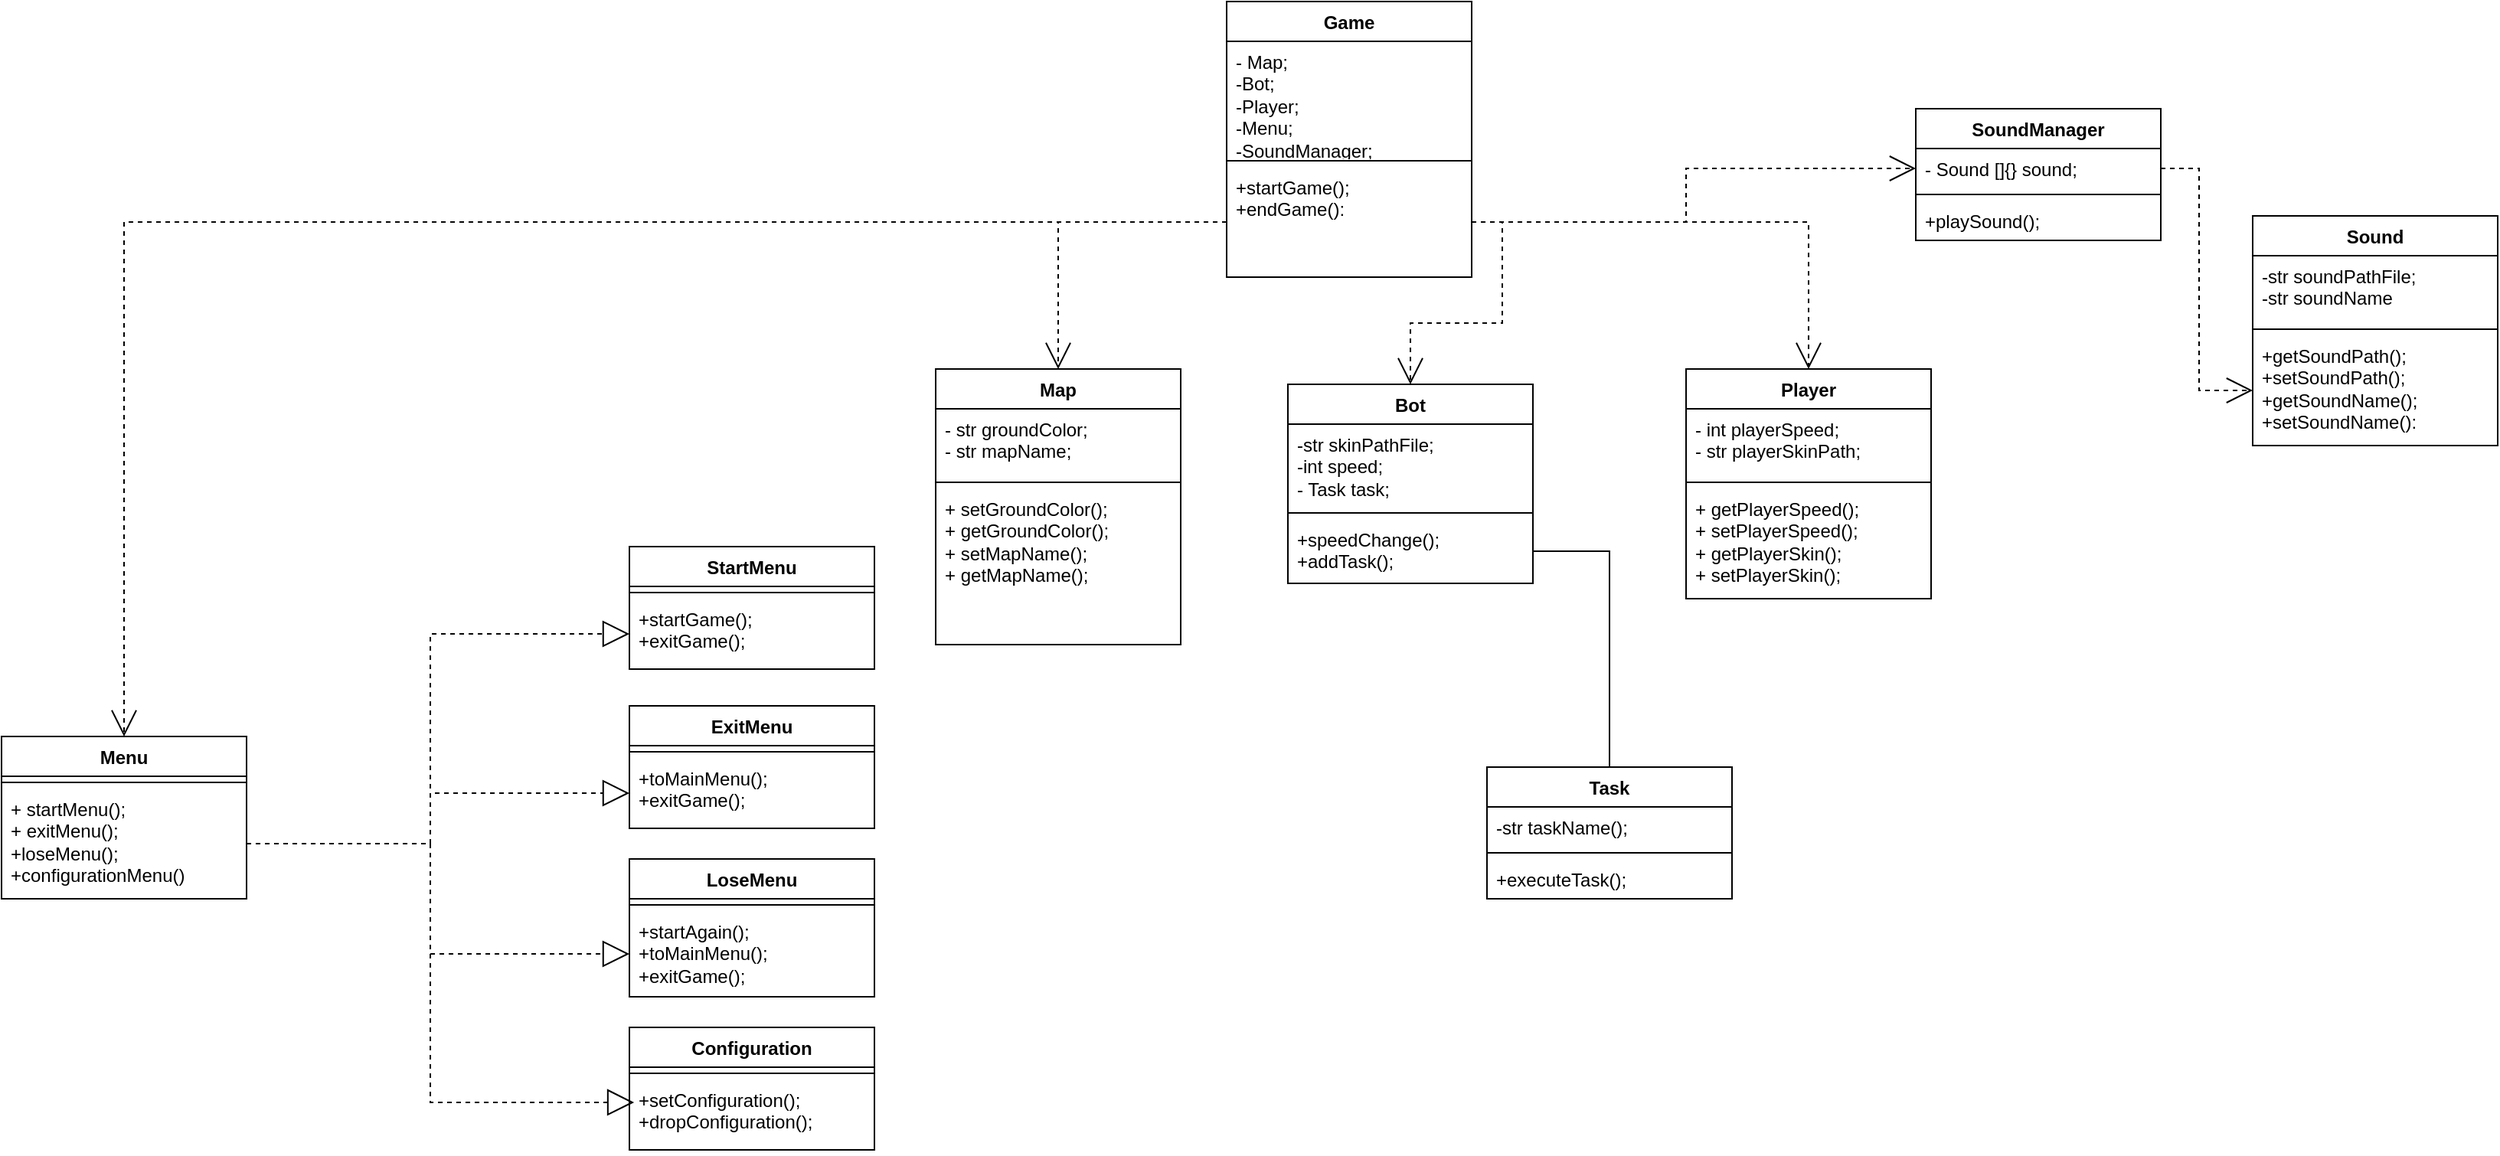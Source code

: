 <mxfile version="23.0.0" type="device">
  <diagram name="Сторінка-1" id="H6RaVZmjDNcuzfpBkeKo">
    <mxGraphModel dx="2261" dy="1915" grid="1" gridSize="10" guides="1" tooltips="1" connect="1" arrows="1" fold="1" page="1" pageScale="1" pageWidth="827" pageHeight="1169" math="0" shadow="0">
      <root>
        <mxCell id="0" />
        <mxCell id="1" parent="0" />
        <mxCell id="8uitaqklSMUwjexbmV4y-21" value="Player" style="swimlane;fontStyle=1;align=center;verticalAlign=top;childLayout=stackLayout;horizontal=1;startSize=26;horizontalStack=0;resizeParent=1;resizeParentMax=0;resizeLast=0;collapsible=1;marginBottom=0;whiteSpace=wrap;html=1;" vertex="1" parent="1">
          <mxGeometry x="570" y="50" width="160" height="150" as="geometry" />
        </mxCell>
        <mxCell id="8uitaqklSMUwjexbmV4y-22" value="- int playerSpeed;&lt;br&gt;- str playerSkinPath;" style="text;strokeColor=none;fillColor=none;align=left;verticalAlign=top;spacingLeft=4;spacingRight=4;overflow=hidden;rotatable=0;points=[[0,0.5],[1,0.5]];portConstraint=eastwest;whiteSpace=wrap;html=1;" vertex="1" parent="8uitaqklSMUwjexbmV4y-21">
          <mxGeometry y="26" width="160" height="44" as="geometry" />
        </mxCell>
        <mxCell id="8uitaqklSMUwjexbmV4y-23" value="" style="line;strokeWidth=1;fillColor=none;align=left;verticalAlign=middle;spacingTop=-1;spacingLeft=3;spacingRight=3;rotatable=0;labelPosition=right;points=[];portConstraint=eastwest;strokeColor=inherit;" vertex="1" parent="8uitaqklSMUwjexbmV4y-21">
          <mxGeometry y="70" width="160" height="8" as="geometry" />
        </mxCell>
        <mxCell id="8uitaqklSMUwjexbmV4y-24" value="+ getPlayerSpeed();&lt;br&gt;+ setPlayerSpeed();&lt;br&gt;+ getPlayerSkin();&lt;br&gt;+ setPlayerSkin();" style="text;strokeColor=none;fillColor=none;align=left;verticalAlign=top;spacingLeft=4;spacingRight=4;overflow=hidden;rotatable=0;points=[[0,0.5],[1,0.5]];portConstraint=eastwest;whiteSpace=wrap;html=1;" vertex="1" parent="8uitaqklSMUwjexbmV4y-21">
          <mxGeometry y="78" width="160" height="72" as="geometry" />
        </mxCell>
        <mxCell id="8uitaqklSMUwjexbmV4y-29" value="Map" style="swimlane;fontStyle=1;align=center;verticalAlign=top;childLayout=stackLayout;horizontal=1;startSize=26;horizontalStack=0;resizeParent=1;resizeParentMax=0;resizeLast=0;collapsible=1;marginBottom=0;whiteSpace=wrap;html=1;" vertex="1" parent="1">
          <mxGeometry x="80" y="50" width="160" height="180" as="geometry" />
        </mxCell>
        <mxCell id="8uitaqklSMUwjexbmV4y-30" value="- str groundColor;&lt;br&gt;- str mapName;" style="text;strokeColor=none;fillColor=none;align=left;verticalAlign=top;spacingLeft=4;spacingRight=4;overflow=hidden;rotatable=0;points=[[0,0.5],[1,0.5]];portConstraint=eastwest;whiteSpace=wrap;html=1;" vertex="1" parent="8uitaqklSMUwjexbmV4y-29">
          <mxGeometry y="26" width="160" height="44" as="geometry" />
        </mxCell>
        <mxCell id="8uitaqklSMUwjexbmV4y-31" value="" style="line;strokeWidth=1;fillColor=none;align=left;verticalAlign=middle;spacingTop=-1;spacingLeft=3;spacingRight=3;rotatable=0;labelPosition=right;points=[];portConstraint=eastwest;strokeColor=inherit;" vertex="1" parent="8uitaqklSMUwjexbmV4y-29">
          <mxGeometry y="70" width="160" height="8" as="geometry" />
        </mxCell>
        <mxCell id="8uitaqklSMUwjexbmV4y-32" value="+ setGroundColor();&lt;br&gt;+ getGroundColor();&lt;br&gt;+ setMapName();&lt;br&gt;+ getMapName();" style="text;strokeColor=none;fillColor=none;align=left;verticalAlign=top;spacingLeft=4;spacingRight=4;overflow=hidden;rotatable=0;points=[[0,0.5],[1,0.5]];portConstraint=eastwest;whiteSpace=wrap;html=1;" vertex="1" parent="8uitaqklSMUwjexbmV4y-29">
          <mxGeometry y="78" width="160" height="102" as="geometry" />
        </mxCell>
        <mxCell id="8uitaqklSMUwjexbmV4y-33" value="Menu" style="swimlane;fontStyle=1;align=center;verticalAlign=top;childLayout=stackLayout;horizontal=1;startSize=26;horizontalStack=0;resizeParent=1;resizeParentMax=0;resizeLast=0;collapsible=1;marginBottom=0;whiteSpace=wrap;html=1;" vertex="1" parent="1">
          <mxGeometry x="-530" y="290" width="160" height="106" as="geometry" />
        </mxCell>
        <mxCell id="8uitaqklSMUwjexbmV4y-35" value="" style="line;strokeWidth=1;fillColor=none;align=left;verticalAlign=middle;spacingTop=-1;spacingLeft=3;spacingRight=3;rotatable=0;labelPosition=right;points=[];portConstraint=eastwest;strokeColor=inherit;" vertex="1" parent="8uitaqklSMUwjexbmV4y-33">
          <mxGeometry y="26" width="160" height="8" as="geometry" />
        </mxCell>
        <mxCell id="8uitaqklSMUwjexbmV4y-36" value="+ startMenu();&lt;br&gt;+ exitMenu();&lt;br&gt;+loseMenu();&lt;br&gt;+configurationMenu()" style="text;strokeColor=none;fillColor=none;align=left;verticalAlign=top;spacingLeft=4;spacingRight=4;overflow=hidden;rotatable=0;points=[[0,0.5],[1,0.5]];portConstraint=eastwest;whiteSpace=wrap;html=1;" vertex="1" parent="8uitaqklSMUwjexbmV4y-33">
          <mxGeometry y="34" width="160" height="72" as="geometry" />
        </mxCell>
        <mxCell id="8uitaqklSMUwjexbmV4y-41" value="Bot" style="swimlane;fontStyle=1;align=center;verticalAlign=top;childLayout=stackLayout;horizontal=1;startSize=26;horizontalStack=0;resizeParent=1;resizeParentMax=0;resizeLast=0;collapsible=1;marginBottom=0;whiteSpace=wrap;html=1;" vertex="1" parent="1">
          <mxGeometry x="310" y="60" width="160" height="130" as="geometry" />
        </mxCell>
        <mxCell id="8uitaqklSMUwjexbmV4y-42" value="-str skinPathFile;&lt;br&gt;-int speed;&lt;br&gt;- Task task;" style="text;strokeColor=none;fillColor=none;align=left;verticalAlign=top;spacingLeft=4;spacingRight=4;overflow=hidden;rotatable=0;points=[[0,0.5],[1,0.5]];portConstraint=eastwest;whiteSpace=wrap;html=1;" vertex="1" parent="8uitaqklSMUwjexbmV4y-41">
          <mxGeometry y="26" width="160" height="54" as="geometry" />
        </mxCell>
        <mxCell id="8uitaqklSMUwjexbmV4y-43" value="" style="line;strokeWidth=1;fillColor=none;align=left;verticalAlign=middle;spacingTop=-1;spacingLeft=3;spacingRight=3;rotatable=0;labelPosition=right;points=[];portConstraint=eastwest;strokeColor=inherit;" vertex="1" parent="8uitaqklSMUwjexbmV4y-41">
          <mxGeometry y="80" width="160" height="8" as="geometry" />
        </mxCell>
        <mxCell id="8uitaqklSMUwjexbmV4y-44" value="+speedChange();&lt;br&gt;+addTask();&lt;br&gt;" style="text;strokeColor=none;fillColor=none;align=left;verticalAlign=top;spacingLeft=4;spacingRight=4;overflow=hidden;rotatable=0;points=[[0,0.5],[1,0.5]];portConstraint=eastwest;whiteSpace=wrap;html=1;" vertex="1" parent="8uitaqklSMUwjexbmV4y-41">
          <mxGeometry y="88" width="160" height="42" as="geometry" />
        </mxCell>
        <mxCell id="8uitaqklSMUwjexbmV4y-45" value="Game" style="swimlane;fontStyle=1;align=center;verticalAlign=top;childLayout=stackLayout;horizontal=1;startSize=26;horizontalStack=0;resizeParent=1;resizeParentMax=0;resizeLast=0;collapsible=1;marginBottom=0;whiteSpace=wrap;html=1;" vertex="1" parent="1">
          <mxGeometry x="270" y="-190" width="160" height="180" as="geometry" />
        </mxCell>
        <mxCell id="8uitaqklSMUwjexbmV4y-46" value="- Map;&lt;br&gt;-Bot;&lt;br&gt;-Player;&lt;br&gt;-Menu;&lt;br&gt;-SoundManager;" style="text;strokeColor=none;fillColor=none;align=left;verticalAlign=top;spacingLeft=4;spacingRight=4;overflow=hidden;rotatable=0;points=[[0,0.5],[1,0.5]];portConstraint=eastwest;whiteSpace=wrap;html=1;" vertex="1" parent="8uitaqklSMUwjexbmV4y-45">
          <mxGeometry y="26" width="160" height="74" as="geometry" />
        </mxCell>
        <mxCell id="8uitaqklSMUwjexbmV4y-47" value="" style="line;strokeWidth=1;fillColor=none;align=left;verticalAlign=middle;spacingTop=-1;spacingLeft=3;spacingRight=3;rotatable=0;labelPosition=right;points=[];portConstraint=eastwest;strokeColor=inherit;" vertex="1" parent="8uitaqklSMUwjexbmV4y-45">
          <mxGeometry y="100" width="160" height="8" as="geometry" />
        </mxCell>
        <mxCell id="8uitaqklSMUwjexbmV4y-48" value="+startGame();&lt;br&gt;+endGame():" style="text;strokeColor=none;fillColor=none;align=left;verticalAlign=top;spacingLeft=4;spacingRight=4;overflow=hidden;rotatable=0;points=[[0,0.5],[1,0.5]];portConstraint=eastwest;whiteSpace=wrap;html=1;" vertex="1" parent="8uitaqklSMUwjexbmV4y-45">
          <mxGeometry y="108" width="160" height="72" as="geometry" />
        </mxCell>
        <mxCell id="8uitaqklSMUwjexbmV4y-49" value="SoundManager" style="swimlane;fontStyle=1;align=center;verticalAlign=top;childLayout=stackLayout;horizontal=1;startSize=26;horizontalStack=0;resizeParent=1;resizeParentMax=0;resizeLast=0;collapsible=1;marginBottom=0;whiteSpace=wrap;html=1;" vertex="1" parent="1">
          <mxGeometry x="720" y="-120" width="160" height="86" as="geometry" />
        </mxCell>
        <mxCell id="8uitaqklSMUwjexbmV4y-50" value="- Sound []{} sound;" style="text;strokeColor=none;fillColor=none;align=left;verticalAlign=top;spacingLeft=4;spacingRight=4;overflow=hidden;rotatable=0;points=[[0,0.5],[1,0.5]];portConstraint=eastwest;whiteSpace=wrap;html=1;" vertex="1" parent="8uitaqklSMUwjexbmV4y-49">
          <mxGeometry y="26" width="160" height="26" as="geometry" />
        </mxCell>
        <mxCell id="8uitaqklSMUwjexbmV4y-51" value="" style="line;strokeWidth=1;fillColor=none;align=left;verticalAlign=middle;spacingTop=-1;spacingLeft=3;spacingRight=3;rotatable=0;labelPosition=right;points=[];portConstraint=eastwest;strokeColor=inherit;" vertex="1" parent="8uitaqklSMUwjexbmV4y-49">
          <mxGeometry y="52" width="160" height="8" as="geometry" />
        </mxCell>
        <mxCell id="8uitaqklSMUwjexbmV4y-52" value="+playSound();" style="text;strokeColor=none;fillColor=none;align=left;verticalAlign=top;spacingLeft=4;spacingRight=4;overflow=hidden;rotatable=0;points=[[0,0.5],[1,0.5]];portConstraint=eastwest;whiteSpace=wrap;html=1;" vertex="1" parent="8uitaqklSMUwjexbmV4y-49">
          <mxGeometry y="60" width="160" height="26" as="geometry" />
        </mxCell>
        <mxCell id="8uitaqklSMUwjexbmV4y-53" value="Configuration" style="swimlane;fontStyle=1;align=center;verticalAlign=top;childLayout=stackLayout;horizontal=1;startSize=26;horizontalStack=0;resizeParent=1;resizeParentMax=0;resizeLast=0;collapsible=1;marginBottom=0;whiteSpace=wrap;html=1;" vertex="1" parent="1">
          <mxGeometry x="-120" y="480" width="160" height="80" as="geometry" />
        </mxCell>
        <mxCell id="8uitaqklSMUwjexbmV4y-55" value="" style="line;strokeWidth=1;fillColor=none;align=left;verticalAlign=middle;spacingTop=-1;spacingLeft=3;spacingRight=3;rotatable=0;labelPosition=right;points=[];portConstraint=eastwest;strokeColor=inherit;" vertex="1" parent="8uitaqklSMUwjexbmV4y-53">
          <mxGeometry y="26" width="160" height="8" as="geometry" />
        </mxCell>
        <mxCell id="8uitaqklSMUwjexbmV4y-56" value="+setConfiguration();&lt;br&gt;+dropConfiguration();&lt;br&gt;" style="text;strokeColor=none;fillColor=none;align=left;verticalAlign=top;spacingLeft=4;spacingRight=4;overflow=hidden;rotatable=0;points=[[0,0.5],[1,0.5]];portConstraint=eastwest;whiteSpace=wrap;html=1;" vertex="1" parent="8uitaqklSMUwjexbmV4y-53">
          <mxGeometry y="34" width="160" height="46" as="geometry" />
        </mxCell>
        <mxCell id="8uitaqklSMUwjexbmV4y-57" value="StartMenu" style="swimlane;fontStyle=1;align=center;verticalAlign=top;childLayout=stackLayout;horizontal=1;startSize=26;horizontalStack=0;resizeParent=1;resizeParentMax=0;resizeLast=0;collapsible=1;marginBottom=0;whiteSpace=wrap;html=1;" vertex="1" parent="1">
          <mxGeometry x="-120" y="166" width="160" height="80" as="geometry" />
        </mxCell>
        <mxCell id="8uitaqklSMUwjexbmV4y-59" value="" style="line;strokeWidth=1;fillColor=none;align=left;verticalAlign=middle;spacingTop=-1;spacingLeft=3;spacingRight=3;rotatable=0;labelPosition=right;points=[];portConstraint=eastwest;strokeColor=inherit;" vertex="1" parent="8uitaqklSMUwjexbmV4y-57">
          <mxGeometry y="26" width="160" height="8" as="geometry" />
        </mxCell>
        <mxCell id="8uitaqklSMUwjexbmV4y-60" value="+startGame();&lt;br&gt;+exitGame();" style="text;strokeColor=none;fillColor=none;align=left;verticalAlign=top;spacingLeft=4;spacingRight=4;overflow=hidden;rotatable=0;points=[[0,0.5],[1,0.5]];portConstraint=eastwest;whiteSpace=wrap;html=1;" vertex="1" parent="8uitaqklSMUwjexbmV4y-57">
          <mxGeometry y="34" width="160" height="46" as="geometry" />
        </mxCell>
        <mxCell id="8uitaqklSMUwjexbmV4y-61" value="LoseMenu" style="swimlane;fontStyle=1;align=center;verticalAlign=top;childLayout=stackLayout;horizontal=1;startSize=26;horizontalStack=0;resizeParent=1;resizeParentMax=0;resizeLast=0;collapsible=1;marginBottom=0;whiteSpace=wrap;html=1;" vertex="1" parent="1">
          <mxGeometry x="-120" y="370" width="160" height="90" as="geometry" />
        </mxCell>
        <mxCell id="8uitaqklSMUwjexbmV4y-63" value="" style="line;strokeWidth=1;fillColor=none;align=left;verticalAlign=middle;spacingTop=-1;spacingLeft=3;spacingRight=3;rotatable=0;labelPosition=right;points=[];portConstraint=eastwest;strokeColor=inherit;" vertex="1" parent="8uitaqklSMUwjexbmV4y-61">
          <mxGeometry y="26" width="160" height="8" as="geometry" />
        </mxCell>
        <mxCell id="8uitaqklSMUwjexbmV4y-64" value="+startAgain();&lt;br&gt;+toMainMenu();&lt;br&gt;+exitGame();" style="text;strokeColor=none;fillColor=none;align=left;verticalAlign=top;spacingLeft=4;spacingRight=4;overflow=hidden;rotatable=0;points=[[0,0.5],[1,0.5]];portConstraint=eastwest;whiteSpace=wrap;html=1;" vertex="1" parent="8uitaqklSMUwjexbmV4y-61">
          <mxGeometry y="34" width="160" height="56" as="geometry" />
        </mxCell>
        <mxCell id="8uitaqklSMUwjexbmV4y-65" value="ExitMenu" style="swimlane;fontStyle=1;align=center;verticalAlign=top;childLayout=stackLayout;horizontal=1;startSize=26;horizontalStack=0;resizeParent=1;resizeParentMax=0;resizeLast=0;collapsible=1;marginBottom=0;whiteSpace=wrap;html=1;" vertex="1" parent="1">
          <mxGeometry x="-120" y="270" width="160" height="80" as="geometry" />
        </mxCell>
        <mxCell id="8uitaqklSMUwjexbmV4y-67" value="" style="line;strokeWidth=1;fillColor=none;align=left;verticalAlign=middle;spacingTop=-1;spacingLeft=3;spacingRight=3;rotatable=0;labelPosition=right;points=[];portConstraint=eastwest;strokeColor=inherit;" vertex="1" parent="8uitaqklSMUwjexbmV4y-65">
          <mxGeometry y="26" width="160" height="8" as="geometry" />
        </mxCell>
        <mxCell id="8uitaqklSMUwjexbmV4y-68" value="+toMainMenu();&lt;br&gt;+exitGame();" style="text;strokeColor=none;fillColor=none;align=left;verticalAlign=top;spacingLeft=4;spacingRight=4;overflow=hidden;rotatable=0;points=[[0,0.5],[1,0.5]];portConstraint=eastwest;whiteSpace=wrap;html=1;" vertex="1" parent="8uitaqklSMUwjexbmV4y-65">
          <mxGeometry y="34" width="160" height="46" as="geometry" />
        </mxCell>
        <mxCell id="8uitaqklSMUwjexbmV4y-88" style="edgeStyle=orthogonalEdgeStyle;rounded=0;orthogonalLoop=1;jettySize=auto;html=1;exitX=0.5;exitY=0;exitDx=0;exitDy=0;entryX=1;entryY=0.5;entryDx=0;entryDy=0;endArrow=none;endFill=0;endSize=15;" edge="1" parent="1" source="8uitaqklSMUwjexbmV4y-69" target="8uitaqklSMUwjexbmV4y-44">
          <mxGeometry relative="1" as="geometry" />
        </mxCell>
        <mxCell id="8uitaqklSMUwjexbmV4y-69" value="Task" style="swimlane;fontStyle=1;align=center;verticalAlign=top;childLayout=stackLayout;horizontal=1;startSize=26;horizontalStack=0;resizeParent=1;resizeParentMax=0;resizeLast=0;collapsible=1;marginBottom=0;whiteSpace=wrap;html=1;" vertex="1" parent="1">
          <mxGeometry x="440" y="310" width="160" height="86" as="geometry" />
        </mxCell>
        <mxCell id="8uitaqklSMUwjexbmV4y-70" value="-str taskName();" style="text;strokeColor=none;fillColor=none;align=left;verticalAlign=top;spacingLeft=4;spacingRight=4;overflow=hidden;rotatable=0;points=[[0,0.5],[1,0.5]];portConstraint=eastwest;whiteSpace=wrap;html=1;" vertex="1" parent="8uitaqklSMUwjexbmV4y-69">
          <mxGeometry y="26" width="160" height="26" as="geometry" />
        </mxCell>
        <mxCell id="8uitaqklSMUwjexbmV4y-71" value="" style="line;strokeWidth=1;fillColor=none;align=left;verticalAlign=middle;spacingTop=-1;spacingLeft=3;spacingRight=3;rotatable=0;labelPosition=right;points=[];portConstraint=eastwest;strokeColor=inherit;" vertex="1" parent="8uitaqklSMUwjexbmV4y-69">
          <mxGeometry y="52" width="160" height="8" as="geometry" />
        </mxCell>
        <mxCell id="8uitaqklSMUwjexbmV4y-72" value="+executeTask();" style="text;strokeColor=none;fillColor=none;align=left;verticalAlign=top;spacingLeft=4;spacingRight=4;overflow=hidden;rotatable=0;points=[[0,0.5],[1,0.5]];portConstraint=eastwest;whiteSpace=wrap;html=1;" vertex="1" parent="8uitaqklSMUwjexbmV4y-69">
          <mxGeometry y="60" width="160" height="26" as="geometry" />
        </mxCell>
        <mxCell id="8uitaqklSMUwjexbmV4y-74" value="Sound" style="swimlane;fontStyle=1;align=center;verticalAlign=top;childLayout=stackLayout;horizontal=1;startSize=26;horizontalStack=0;resizeParent=1;resizeParentMax=0;resizeLast=0;collapsible=1;marginBottom=0;whiteSpace=wrap;html=1;" vertex="1" parent="1">
          <mxGeometry x="940" y="-50" width="160" height="150" as="geometry" />
        </mxCell>
        <mxCell id="8uitaqklSMUwjexbmV4y-75" value="-str soundPathFile;&lt;br&gt;-str soundName" style="text;strokeColor=none;fillColor=none;align=left;verticalAlign=top;spacingLeft=4;spacingRight=4;overflow=hidden;rotatable=0;points=[[0,0.5],[1,0.5]];portConstraint=eastwest;whiteSpace=wrap;html=1;" vertex="1" parent="8uitaqklSMUwjexbmV4y-74">
          <mxGeometry y="26" width="160" height="44" as="geometry" />
        </mxCell>
        <mxCell id="8uitaqklSMUwjexbmV4y-76" value="" style="line;strokeWidth=1;fillColor=none;align=left;verticalAlign=middle;spacingTop=-1;spacingLeft=3;spacingRight=3;rotatable=0;labelPosition=right;points=[];portConstraint=eastwest;strokeColor=inherit;" vertex="1" parent="8uitaqklSMUwjexbmV4y-74">
          <mxGeometry y="70" width="160" height="8" as="geometry" />
        </mxCell>
        <mxCell id="8uitaqklSMUwjexbmV4y-77" value="+getSoundPath();&lt;br&gt;+setSoundPath();&lt;br&gt;+getSoundName();&lt;br&gt;+setSoundName():" style="text;strokeColor=none;fillColor=none;align=left;verticalAlign=top;spacingLeft=4;spacingRight=4;overflow=hidden;rotatable=0;points=[[0,0.5],[1,0.5]];portConstraint=eastwest;whiteSpace=wrap;html=1;" vertex="1" parent="8uitaqklSMUwjexbmV4y-74">
          <mxGeometry y="78" width="160" height="72" as="geometry" />
        </mxCell>
        <mxCell id="8uitaqklSMUwjexbmV4y-78" style="edgeStyle=orthogonalEdgeStyle;rounded=0;orthogonalLoop=1;jettySize=auto;html=1;exitX=1;exitY=0.5;exitDx=0;exitDy=0;entryX=0;entryY=0.5;entryDx=0;entryDy=0;dashed=1;endArrow=block;endFill=0;strokeWidth=1;endSize=15;" edge="1" parent="1" source="8uitaqklSMUwjexbmV4y-36" target="8uitaqklSMUwjexbmV4y-60">
          <mxGeometry relative="1" as="geometry" />
        </mxCell>
        <mxCell id="8uitaqklSMUwjexbmV4y-79" style="edgeStyle=orthogonalEdgeStyle;rounded=0;orthogonalLoop=1;jettySize=auto;html=1;exitX=1;exitY=0.5;exitDx=0;exitDy=0;entryX=0;entryY=0.5;entryDx=0;entryDy=0;dashed=1;endArrow=block;endFill=0;endSize=15;" edge="1" parent="1" source="8uitaqklSMUwjexbmV4y-36" target="8uitaqklSMUwjexbmV4y-68">
          <mxGeometry relative="1" as="geometry" />
        </mxCell>
        <mxCell id="8uitaqklSMUwjexbmV4y-80" style="edgeStyle=orthogonalEdgeStyle;rounded=0;orthogonalLoop=1;jettySize=auto;html=1;exitX=1;exitY=0.5;exitDx=0;exitDy=0;entryX=0;entryY=0.5;entryDx=0;entryDy=0;dashed=1;endArrow=block;endFill=0;endSize=15;" edge="1" parent="1" source="8uitaqklSMUwjexbmV4y-36" target="8uitaqklSMUwjexbmV4y-64">
          <mxGeometry relative="1" as="geometry" />
        </mxCell>
        <mxCell id="8uitaqklSMUwjexbmV4y-81" style="edgeStyle=orthogonalEdgeStyle;rounded=0;orthogonalLoop=1;jettySize=auto;html=1;exitX=1;exitY=0.5;exitDx=0;exitDy=0;entryX=0.019;entryY=0.326;entryDx=0;entryDy=0;entryPerimeter=0;dashed=1;endArrow=block;endFill=0;endSize=15;" edge="1" parent="1" source="8uitaqklSMUwjexbmV4y-36" target="8uitaqklSMUwjexbmV4y-56">
          <mxGeometry relative="1" as="geometry" />
        </mxCell>
        <mxCell id="8uitaqklSMUwjexbmV4y-82" style="edgeStyle=orthogonalEdgeStyle;rounded=0;orthogonalLoop=1;jettySize=auto;html=1;exitX=0;exitY=0.5;exitDx=0;exitDy=0;dashed=1;endArrow=open;endFill=0;endSize=15;" edge="1" parent="1" source="8uitaqklSMUwjexbmV4y-48" target="8uitaqklSMUwjexbmV4y-29">
          <mxGeometry relative="1" as="geometry" />
        </mxCell>
        <mxCell id="8uitaqklSMUwjexbmV4y-83" style="edgeStyle=orthogonalEdgeStyle;rounded=0;orthogonalLoop=1;jettySize=auto;html=1;exitX=1;exitY=0.5;exitDx=0;exitDy=0;entryX=0.5;entryY=0;entryDx=0;entryDy=0;dashed=1;endArrow=open;endFill=0;endSize=15;" edge="1" parent="1" source="8uitaqklSMUwjexbmV4y-48" target="8uitaqklSMUwjexbmV4y-41">
          <mxGeometry relative="1" as="geometry" />
        </mxCell>
        <mxCell id="8uitaqklSMUwjexbmV4y-84" style="edgeStyle=orthogonalEdgeStyle;rounded=0;orthogonalLoop=1;jettySize=auto;html=1;exitX=1;exitY=0.5;exitDx=0;exitDy=0;dashed=1;endArrow=open;endFill=0;endSize=15;" edge="1" parent="1" source="8uitaqklSMUwjexbmV4y-48" target="8uitaqklSMUwjexbmV4y-21">
          <mxGeometry relative="1" as="geometry" />
        </mxCell>
        <mxCell id="8uitaqklSMUwjexbmV4y-85" style="edgeStyle=orthogonalEdgeStyle;rounded=0;orthogonalLoop=1;jettySize=auto;html=1;exitX=1;exitY=0.5;exitDx=0;exitDy=0;entryX=0;entryY=0.5;entryDx=0;entryDy=0;dashed=1;endArrow=open;endFill=0;endSize=15;" edge="1" parent="1" source="8uitaqklSMUwjexbmV4y-48" target="8uitaqklSMUwjexbmV4y-50">
          <mxGeometry relative="1" as="geometry" />
        </mxCell>
        <mxCell id="8uitaqklSMUwjexbmV4y-86" style="edgeStyle=orthogonalEdgeStyle;rounded=0;orthogonalLoop=1;jettySize=auto;html=1;exitX=0;exitY=0.5;exitDx=0;exitDy=0;dashed=1;endArrow=open;endFill=0;endSize=15;" edge="1" parent="1" source="8uitaqklSMUwjexbmV4y-48" target="8uitaqklSMUwjexbmV4y-33">
          <mxGeometry relative="1" as="geometry" />
        </mxCell>
        <mxCell id="8uitaqklSMUwjexbmV4y-87" style="edgeStyle=orthogonalEdgeStyle;rounded=0;orthogonalLoop=1;jettySize=auto;html=1;exitX=1;exitY=0.5;exitDx=0;exitDy=0;dashed=1;endArrow=open;endFill=0;endSize=15;" edge="1" parent="1" source="8uitaqklSMUwjexbmV4y-50" target="8uitaqklSMUwjexbmV4y-77">
          <mxGeometry relative="1" as="geometry" />
        </mxCell>
      </root>
    </mxGraphModel>
  </diagram>
</mxfile>

